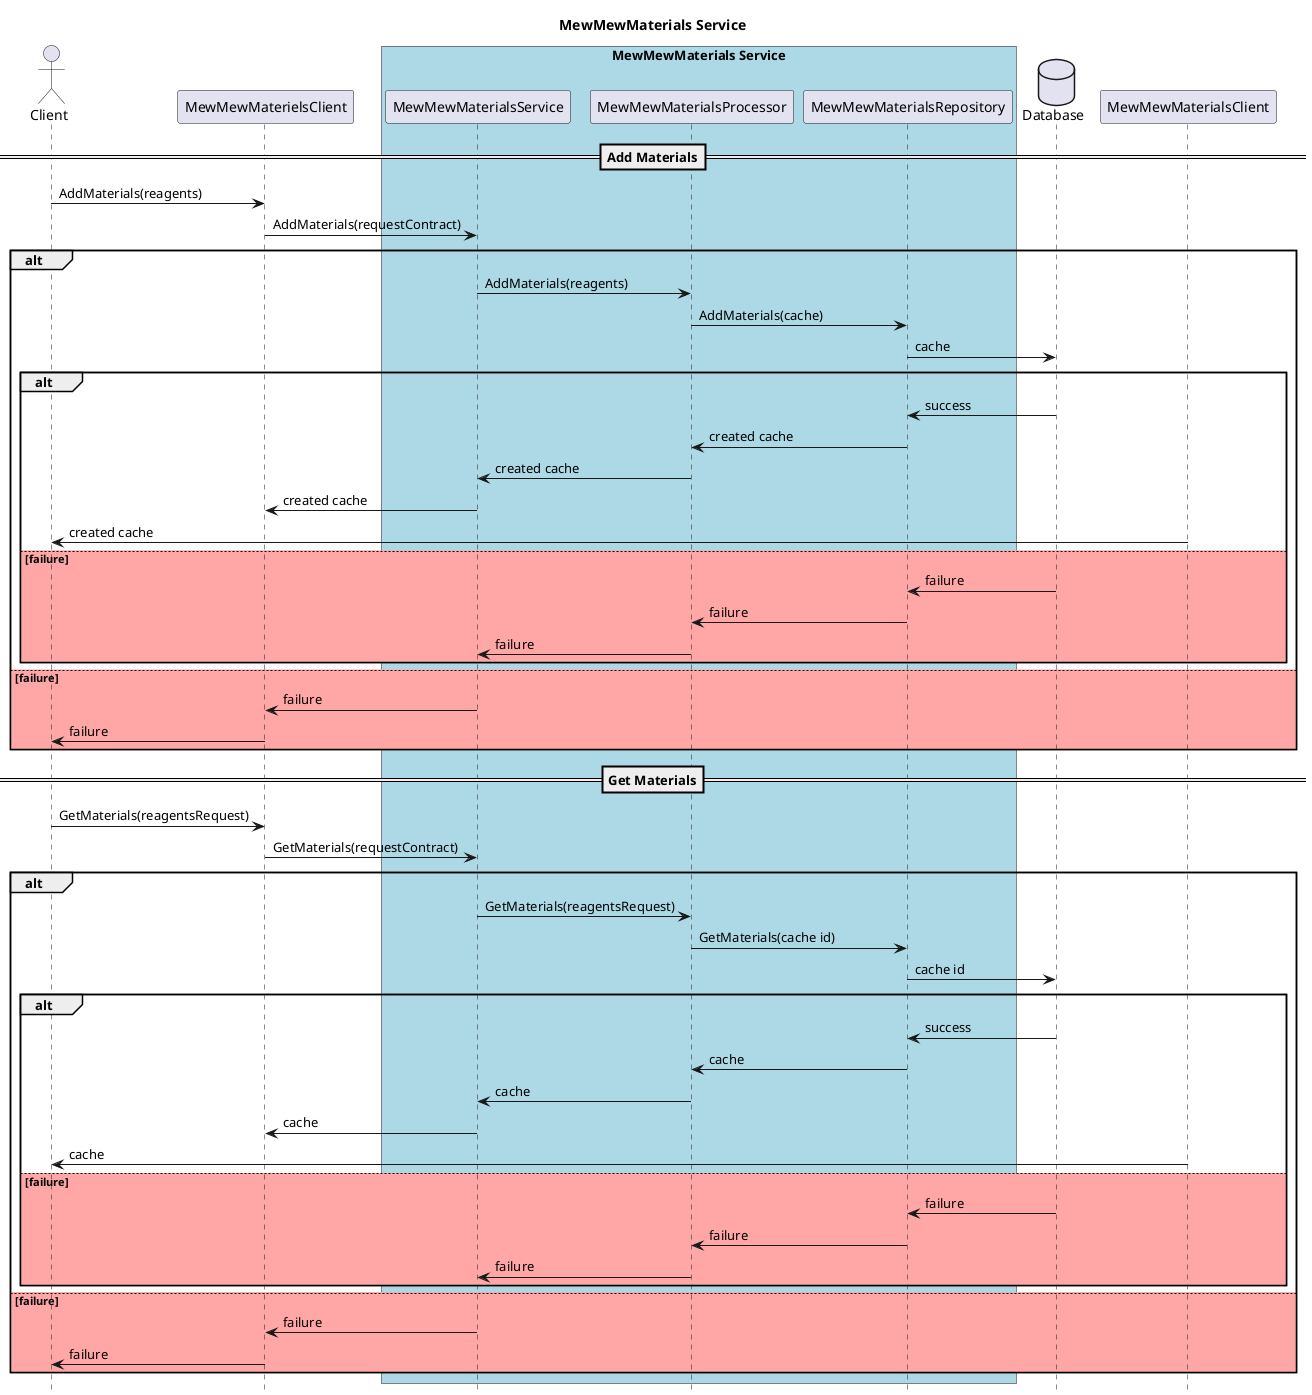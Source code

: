 @startuml mew-mew-materials-sequence

hide footbox
Title MewMewMaterials Service

actor Client

participant MewMewMaterielsClient
box "MewMewMaterials Service" #LightBlue
    participant MewMewMaterialsService
    participant MewMewMaterialsProcessor
    participant MewMewMaterialsRepository
end box
database Database

==Add Materials==

Client -> MewMewMaterielsClient : AddMaterials(reagents)
MewMewMaterielsClient -> MewMewMaterialsService : AddMaterials(requestContract)
alt
    MewMewMaterialsService -> MewMewMaterialsProcessor : AddMaterials(reagents)
    MewMewMaterialsProcessor -> MewMewMaterialsRepository : AddMaterials(cache)
    MewMewMaterialsRepository -> Database : cache
    alt
        Database -> MewMewMaterialsRepository : success
        MewMewMaterialsRepository -> MewMewMaterialsProcessor : created cache
        MewMewMaterialsProcessor -> MewMewMaterialsService : created cache
        MewMewMaterialsService -> MewMewMaterielsClient : created cache
        MewMewMaterialsClient -> Client : created cache
    else #FFA6A6 failure
        Database -> MewMewMaterialsRepository : failure
        MewMewMaterialsRepository -> MewMewMaterialsProcessor : failure
        MewMewMaterialsProcessor -> MewMewMaterialsService : failure
    end 
else #FFA6A6 failure
    MewMewMaterialsService -> MewMewMaterielsClient : failure
    MewMewMaterielsClient -> Client : failure
end

==Get Materials==

Client -> MewMewMaterielsClient : GetMaterials(reagentsRequest)
MewMewMaterielsClient -> MewMewMaterialsService : GetMaterials(requestContract)
alt
    MewMewMaterialsService -> MewMewMaterialsProcessor : GetMaterials(reagentsRequest)
    MewMewMaterialsProcessor -> MewMewMaterialsRepository : GetMaterials(cache id)
    MewMewMaterialsRepository -> Database : cache id
    alt
        Database -> MewMewMaterialsRepository : success
        MewMewMaterialsRepository -> MewMewMaterialsProcessor : cache
        MewMewMaterialsProcessor -> MewMewMaterialsService : cache
        MewMewMaterialsService -> MewMewMaterielsClient : cache
        MewMewMaterialsClient -> Client : cache
    else #FFA6A6 failure
        Database -> MewMewMaterialsRepository : failure
        MewMewMaterialsRepository -> MewMewMaterialsProcessor : failure
        MewMewMaterialsProcessor -> MewMewMaterialsService : failure
    end 
else #FFA6A6 failure
    MewMewMaterialsService -> MewMewMaterielsClient : failure
    MewMewMaterielsClient -> Client : failure
end

@enduml
